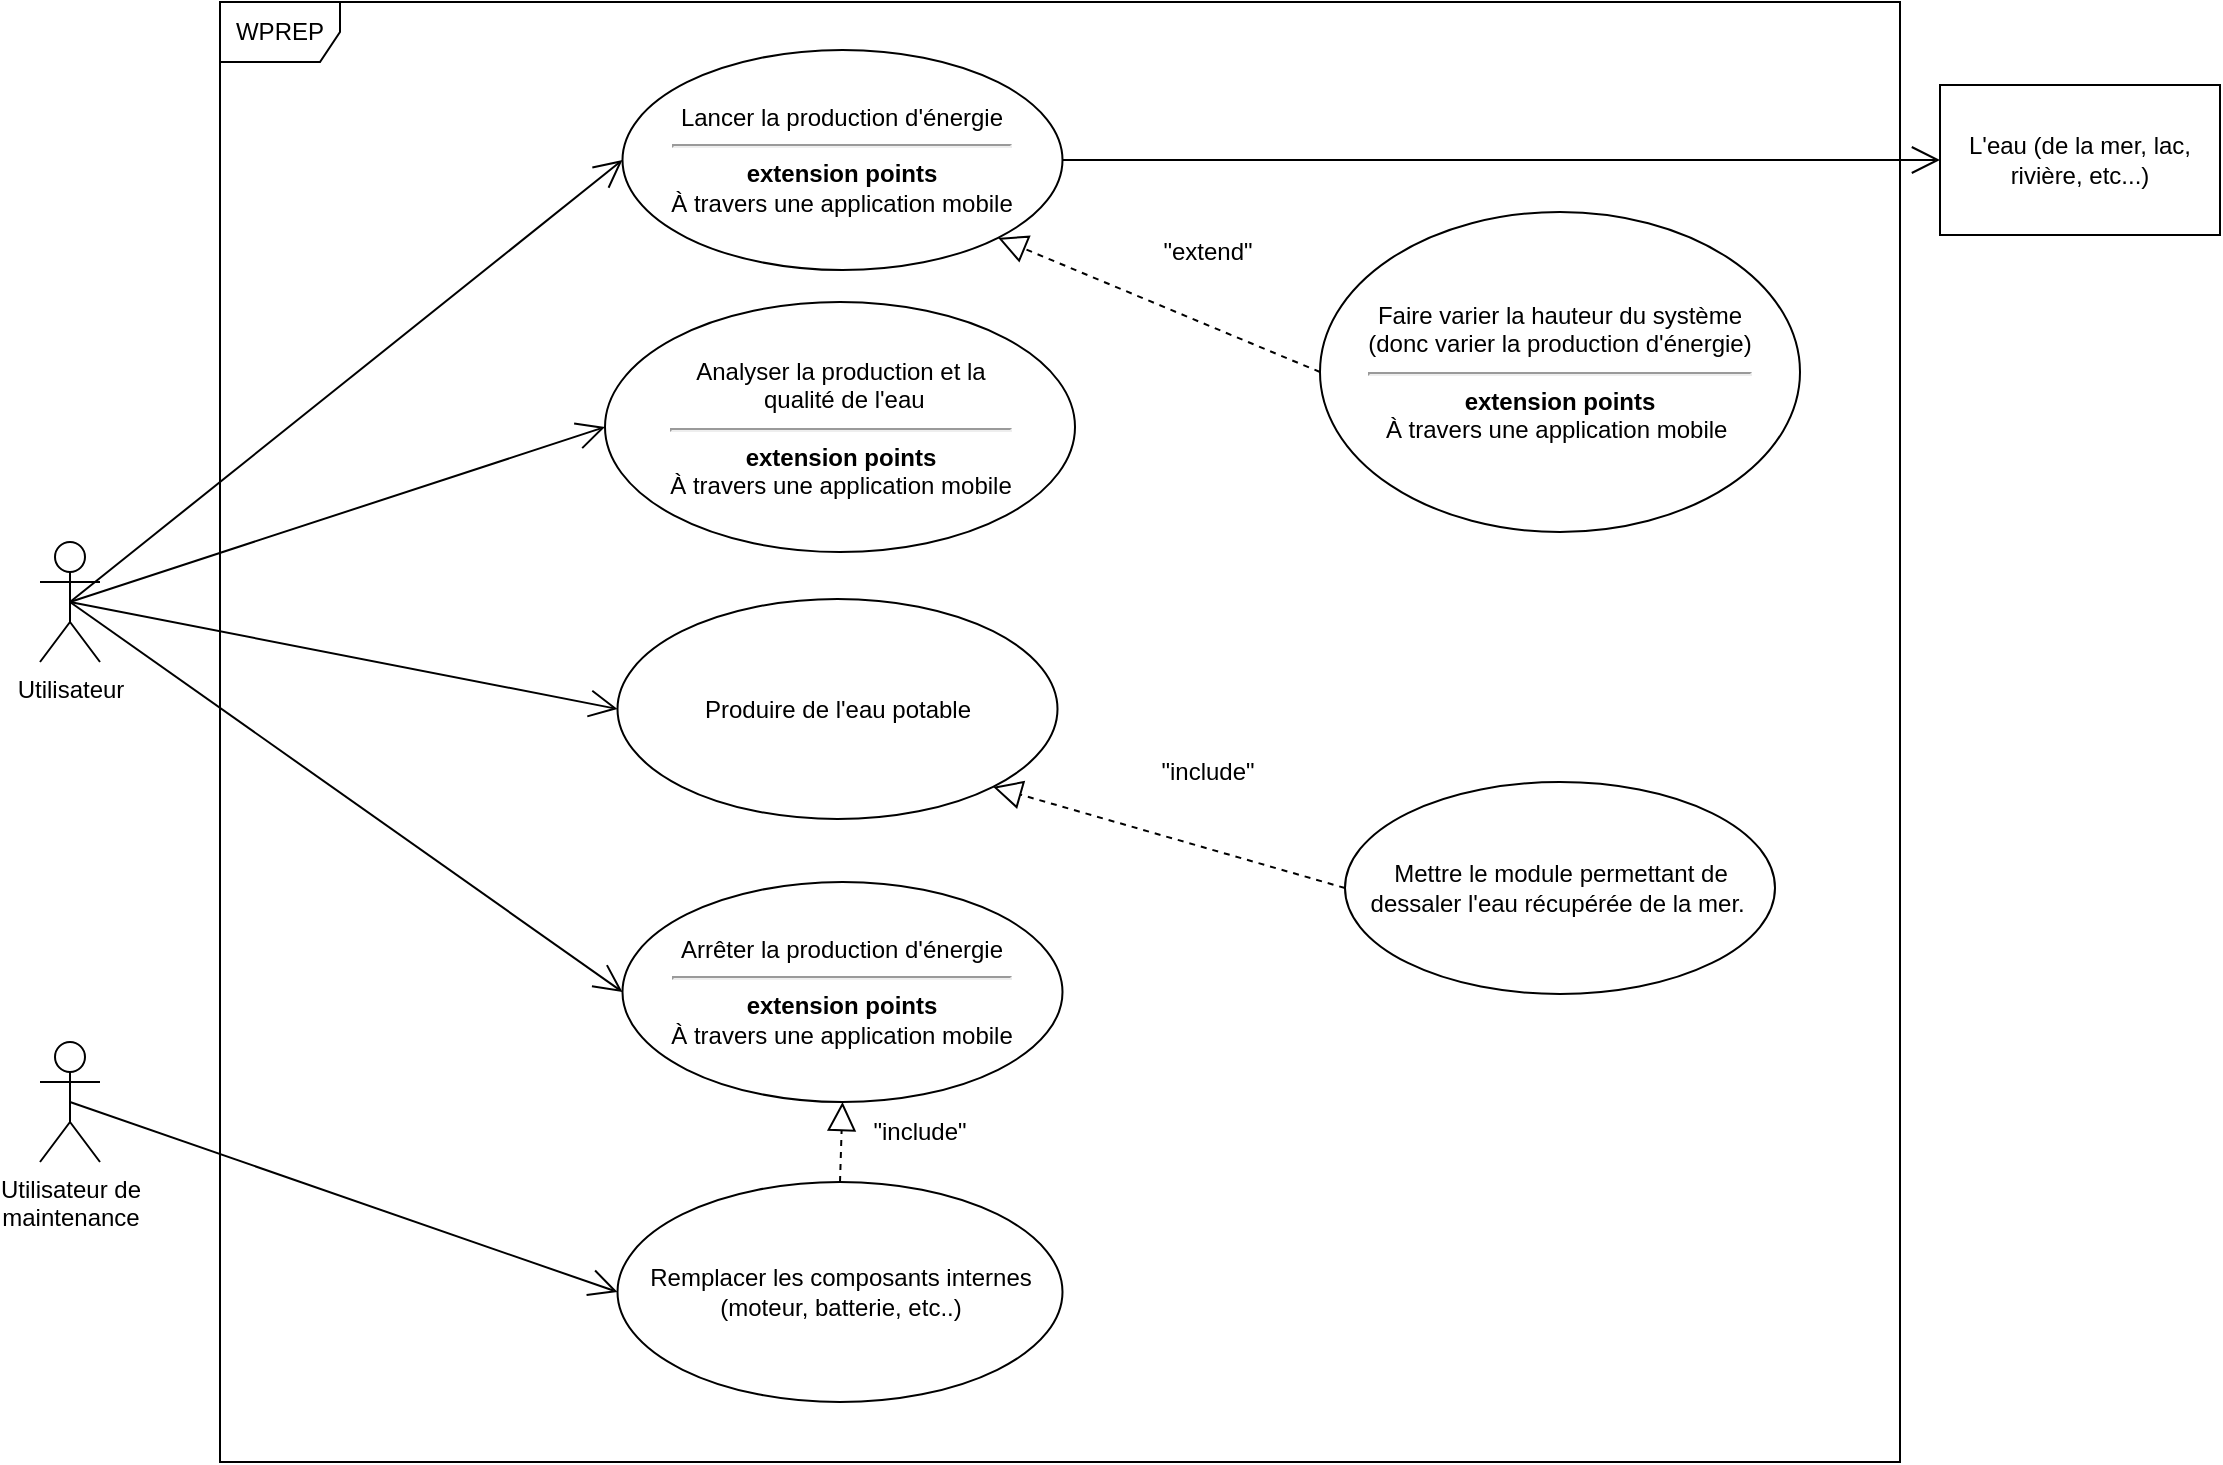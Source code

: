 <mxfile version="22.0.2" type="github">
  <diagram name="Page-1" id="awjIvfAWneC6x8_VFzm_">
    <mxGraphModel dx="2066" dy="1145" grid="1" gridSize="10" guides="1" tooltips="1" connect="1" arrows="1" fold="1" page="1" pageScale="1" pageWidth="1169" pageHeight="827" math="0" shadow="0">
      <root>
        <mxCell id="0" />
        <mxCell id="1" parent="0" />
        <mxCell id="fDYu6ILV5QKD3DeEHDc2-1" value="WPREP" style="shape=umlFrame;whiteSpace=wrap;html=1;pointerEvents=0;" vertex="1" parent="1">
          <mxGeometry x="140" y="60" width="840" height="730" as="geometry" />
        </mxCell>
        <mxCell id="fDYu6ILV5QKD3DeEHDc2-2" value="Utilisateur" style="shape=umlActor;verticalLabelPosition=bottom;verticalAlign=top;html=1;outlineConnect=0;" vertex="1" parent="1">
          <mxGeometry x="50" y="330" width="30" height="60" as="geometry" />
        </mxCell>
        <mxCell id="fDYu6ILV5QKD3DeEHDc2-5" value="Utilisateur de &lt;br&gt;maintenance" style="shape=umlActor;verticalLabelPosition=bottom;verticalAlign=top;html=1;outlineConnect=0;" vertex="1" parent="1">
          <mxGeometry x="50" y="580" width="30" height="60" as="geometry" />
        </mxCell>
        <mxCell id="fDYu6ILV5QKD3DeEHDc2-7" value="" style="endArrow=open;endFill=1;endSize=12;html=1;rounded=0;entryX=0;entryY=0.5;entryDx=0;entryDy=0;exitX=0.5;exitY=0.5;exitDx=0;exitDy=0;exitPerimeter=0;" edge="1" parent="1" target="fDYu6ILV5QKD3DeEHDc2-8" source="fDYu6ILV5QKD3DeEHDc2-2">
          <mxGeometry width="160" relative="1" as="geometry">
            <mxPoint x="120" y="257" as="sourcePoint" />
            <mxPoint x="380" y="270" as="targetPoint" />
          </mxGeometry>
        </mxCell>
        <mxCell id="fDYu6ILV5QKD3DeEHDc2-8" value="Lancer la production d&#39;énergie&lt;br&gt;&lt;hr&gt;&lt;b&gt;extension points&lt;/b&gt;&lt;br&gt;À&amp;nbsp;travers une application mobile" style="ellipse;whiteSpace=wrap;html=1;" vertex="1" parent="1">
          <mxGeometry x="341.25" y="84" width="220" height="110" as="geometry" />
        </mxCell>
        <mxCell id="fDYu6ILV5QKD3DeEHDc2-9" value="L&#39;eau (de la mer, lac, rivière, etc...)" style="rounded=0;whiteSpace=wrap;html=1;" vertex="1" parent="1">
          <mxGeometry x="1000" y="101.5" width="140" height="75" as="geometry" />
        </mxCell>
        <mxCell id="fDYu6ILV5QKD3DeEHDc2-10" value="" style="endArrow=open;endFill=1;endSize=12;html=1;rounded=0;exitX=1;exitY=0.5;exitDx=0;exitDy=0;" edge="1" parent="1" target="fDYu6ILV5QKD3DeEHDc2-9" source="fDYu6ILV5QKD3DeEHDc2-8">
          <mxGeometry width="160" relative="1" as="geometry">
            <mxPoint x="650" y="295" as="sourcePoint" />
            <mxPoint x="1000" y="365" as="targetPoint" />
          </mxGeometry>
        </mxCell>
        <mxCell id="fDYu6ILV5QKD3DeEHDc2-11" value="Arrêter la production d&#39;énergie&lt;br&gt;&lt;hr&gt;&lt;b&gt;extension points&lt;/b&gt;&lt;br&gt;À&amp;nbsp;travers une application mobile" style="ellipse;whiteSpace=wrap;html=1;" vertex="1" parent="1">
          <mxGeometry x="341.25" y="500" width="220" height="110" as="geometry" />
        </mxCell>
        <mxCell id="fDYu6ILV5QKD3DeEHDc2-12" value="" style="endArrow=open;endFill=1;endSize=12;html=1;rounded=0;entryX=0;entryY=0.5;entryDx=0;entryDy=0;exitX=0.5;exitY=0.5;exitDx=0;exitDy=0;exitPerimeter=0;" edge="1" parent="1" source="fDYu6ILV5QKD3DeEHDc2-2" target="fDYu6ILV5QKD3DeEHDc2-11">
          <mxGeometry width="160" relative="1" as="geometry">
            <mxPoint x="70" y="330" as="sourcePoint" />
            <mxPoint x="340" y="335" as="targetPoint" />
          </mxGeometry>
        </mxCell>
        <mxCell id="fDYu6ILV5QKD3DeEHDc2-13" value="Faire varier la hauteur du système &lt;br&gt;(donc varier la production d&#39;énergie)&lt;br style=&quot;border-color: var(--border-color);&quot;&gt;&lt;hr style=&quot;border-color: var(--border-color);&quot;&gt;&lt;b style=&quot;border-color: var(--border-color);&quot;&gt;extension points&lt;/b&gt;&lt;br style=&quot;border-color: var(--border-color);&quot;&gt;À&amp;nbsp;travers une application mobile&amp;nbsp;" style="ellipse;whiteSpace=wrap;html=1;" vertex="1" parent="1">
          <mxGeometry x="690" y="165" width="240" height="160" as="geometry" />
        </mxCell>
        <mxCell id="fDYu6ILV5QKD3DeEHDc2-14" value="" style="endArrow=block;dashed=1;endFill=0;endSize=12;html=1;rounded=0;entryX=1;entryY=1;entryDx=0;entryDy=0;exitX=0;exitY=0.5;exitDx=0;exitDy=0;" edge="1" parent="1" source="fDYu6ILV5QKD3DeEHDc2-13" target="fDYu6ILV5QKD3DeEHDc2-8">
          <mxGeometry width="160" relative="1" as="geometry">
            <mxPoint x="867" y="388" as="sourcePoint" />
            <mxPoint x="530" y="358" as="targetPoint" />
          </mxGeometry>
        </mxCell>
        <mxCell id="fDYu6ILV5QKD3DeEHDc2-15" value="&quot;extend&quot;" style="text;html=1;strokeColor=none;fillColor=none;align=center;verticalAlign=middle;whiteSpace=wrap;rounded=0;" vertex="1" parent="1">
          <mxGeometry x="603.75" y="170" width="60" height="30" as="geometry" />
        </mxCell>
        <mxCell id="fDYu6ILV5QKD3DeEHDc2-16" value="Remplacer les composants internes (moteur, batterie, etc..)" style="ellipse;whiteSpace=wrap;html=1;" vertex="1" parent="1">
          <mxGeometry x="338.75" y="650" width="222.5" height="110" as="geometry" />
        </mxCell>
        <mxCell id="fDYu6ILV5QKD3DeEHDc2-17" value="" style="endArrow=open;endFill=1;endSize=12;html=1;rounded=0;entryX=0;entryY=0.5;entryDx=0;entryDy=0;exitX=0.5;exitY=0.5;exitDx=0;exitDy=0;exitPerimeter=0;" edge="1" parent="1" target="fDYu6ILV5QKD3DeEHDc2-16" source="fDYu6ILV5QKD3DeEHDc2-5">
          <mxGeometry width="160" relative="1" as="geometry">
            <mxPoint x="85" y="544" as="sourcePoint" />
            <mxPoint x="335" y="602" as="targetPoint" />
          </mxGeometry>
        </mxCell>
        <mxCell id="fDYu6ILV5QKD3DeEHDc2-19" value="Analyser la production et la&lt;br&gt;&amp;nbsp;qualité de l&#39;eau&lt;br&gt;&lt;hr&gt;&lt;b&gt;extension points&lt;/b&gt;&lt;br&gt;À&amp;nbsp;travers une application mobile" style="ellipse;whiteSpace=wrap;html=1;" vertex="1" parent="1">
          <mxGeometry x="332.5" y="210" width="235" height="125" as="geometry" />
        </mxCell>
        <mxCell id="fDYu6ILV5QKD3DeEHDc2-20" value="" style="endArrow=open;endFill=1;endSize=12;html=1;rounded=0;entryX=0;entryY=0.5;entryDx=0;entryDy=0;exitX=0.5;exitY=0.5;exitDx=0;exitDy=0;exitPerimeter=0;" edge="1" parent="1" source="fDYu6ILV5QKD3DeEHDc2-2" target="fDYu6ILV5QKD3DeEHDc2-19">
          <mxGeometry width="160" relative="1" as="geometry">
            <mxPoint x="80" y="370" as="sourcePoint" />
            <mxPoint x="358" y="254" as="targetPoint" />
          </mxGeometry>
        </mxCell>
        <mxCell id="fDYu6ILV5QKD3DeEHDc2-21" value="" style="endArrow=block;dashed=1;endFill=0;endSize=12;html=1;rounded=0;entryX=0.5;entryY=1;entryDx=0;entryDy=0;exitX=0.5;exitY=0;exitDx=0;exitDy=0;" edge="1" parent="1" source="fDYu6ILV5QKD3DeEHDc2-16" target="fDYu6ILV5QKD3DeEHDc2-11">
          <mxGeometry width="160" relative="1" as="geometry">
            <mxPoint x="672" y="682" as="sourcePoint" />
            <mxPoint x="550" y="610" as="targetPoint" />
          </mxGeometry>
        </mxCell>
        <mxCell id="fDYu6ILV5QKD3DeEHDc2-23" value="&quot;include&quot;" style="text;html=1;strokeColor=none;fillColor=none;align=center;verticalAlign=middle;whiteSpace=wrap;rounded=0;" vertex="1" parent="1">
          <mxGeometry x="460" y="610" width="60" height="30" as="geometry" />
        </mxCell>
        <mxCell id="fDYu6ILV5QKD3DeEHDc2-24" value="Produire de l&#39;eau potable" style="ellipse;whiteSpace=wrap;html=1;" vertex="1" parent="1">
          <mxGeometry x="338.75" y="358.5" width="220" height="110" as="geometry" />
        </mxCell>
        <mxCell id="fDYu6ILV5QKD3DeEHDc2-26" value="" style="endArrow=open;endFill=1;endSize=12;html=1;rounded=0;entryX=0;entryY=0.5;entryDx=0;entryDy=0;exitX=0.5;exitY=0.5;exitDx=0;exitDy=0;exitPerimeter=0;" edge="1" parent="1" source="fDYu6ILV5QKD3DeEHDc2-2" target="fDYu6ILV5QKD3DeEHDc2-24">
          <mxGeometry width="160" relative="1" as="geometry">
            <mxPoint x="75" y="370" as="sourcePoint" />
            <mxPoint x="340" y="303" as="targetPoint" />
          </mxGeometry>
        </mxCell>
        <mxCell id="fDYu6ILV5QKD3DeEHDc2-27" value="Mettre le module permettant de dessaler l&#39;eau récupérée de la mer.&amp;nbsp;" style="ellipse;whiteSpace=wrap;html=1;" vertex="1" parent="1">
          <mxGeometry x="702.5" y="450" width="215" height="106" as="geometry" />
        </mxCell>
        <mxCell id="fDYu6ILV5QKD3DeEHDc2-28" value="&quot;include&quot;" style="text;html=1;strokeColor=none;fillColor=none;align=center;verticalAlign=middle;whiteSpace=wrap;rounded=0;" vertex="1" parent="1">
          <mxGeometry x="603.75" y="430" width="60" height="30" as="geometry" />
        </mxCell>
        <mxCell id="fDYu6ILV5QKD3DeEHDc2-29" value="" style="endArrow=block;dashed=1;endFill=0;endSize=12;html=1;rounded=0;entryX=1;entryY=1;entryDx=0;entryDy=0;exitX=0;exitY=0.5;exitDx=0;exitDy=0;" edge="1" parent="1" source="fDYu6ILV5QKD3DeEHDc2-27" target="fDYu6ILV5QKD3DeEHDc2-24">
          <mxGeometry width="160" relative="1" as="geometry">
            <mxPoint x="707" y="552" as="sourcePoint" />
            <mxPoint x="585" y="480" as="targetPoint" />
          </mxGeometry>
        </mxCell>
      </root>
    </mxGraphModel>
  </diagram>
</mxfile>
